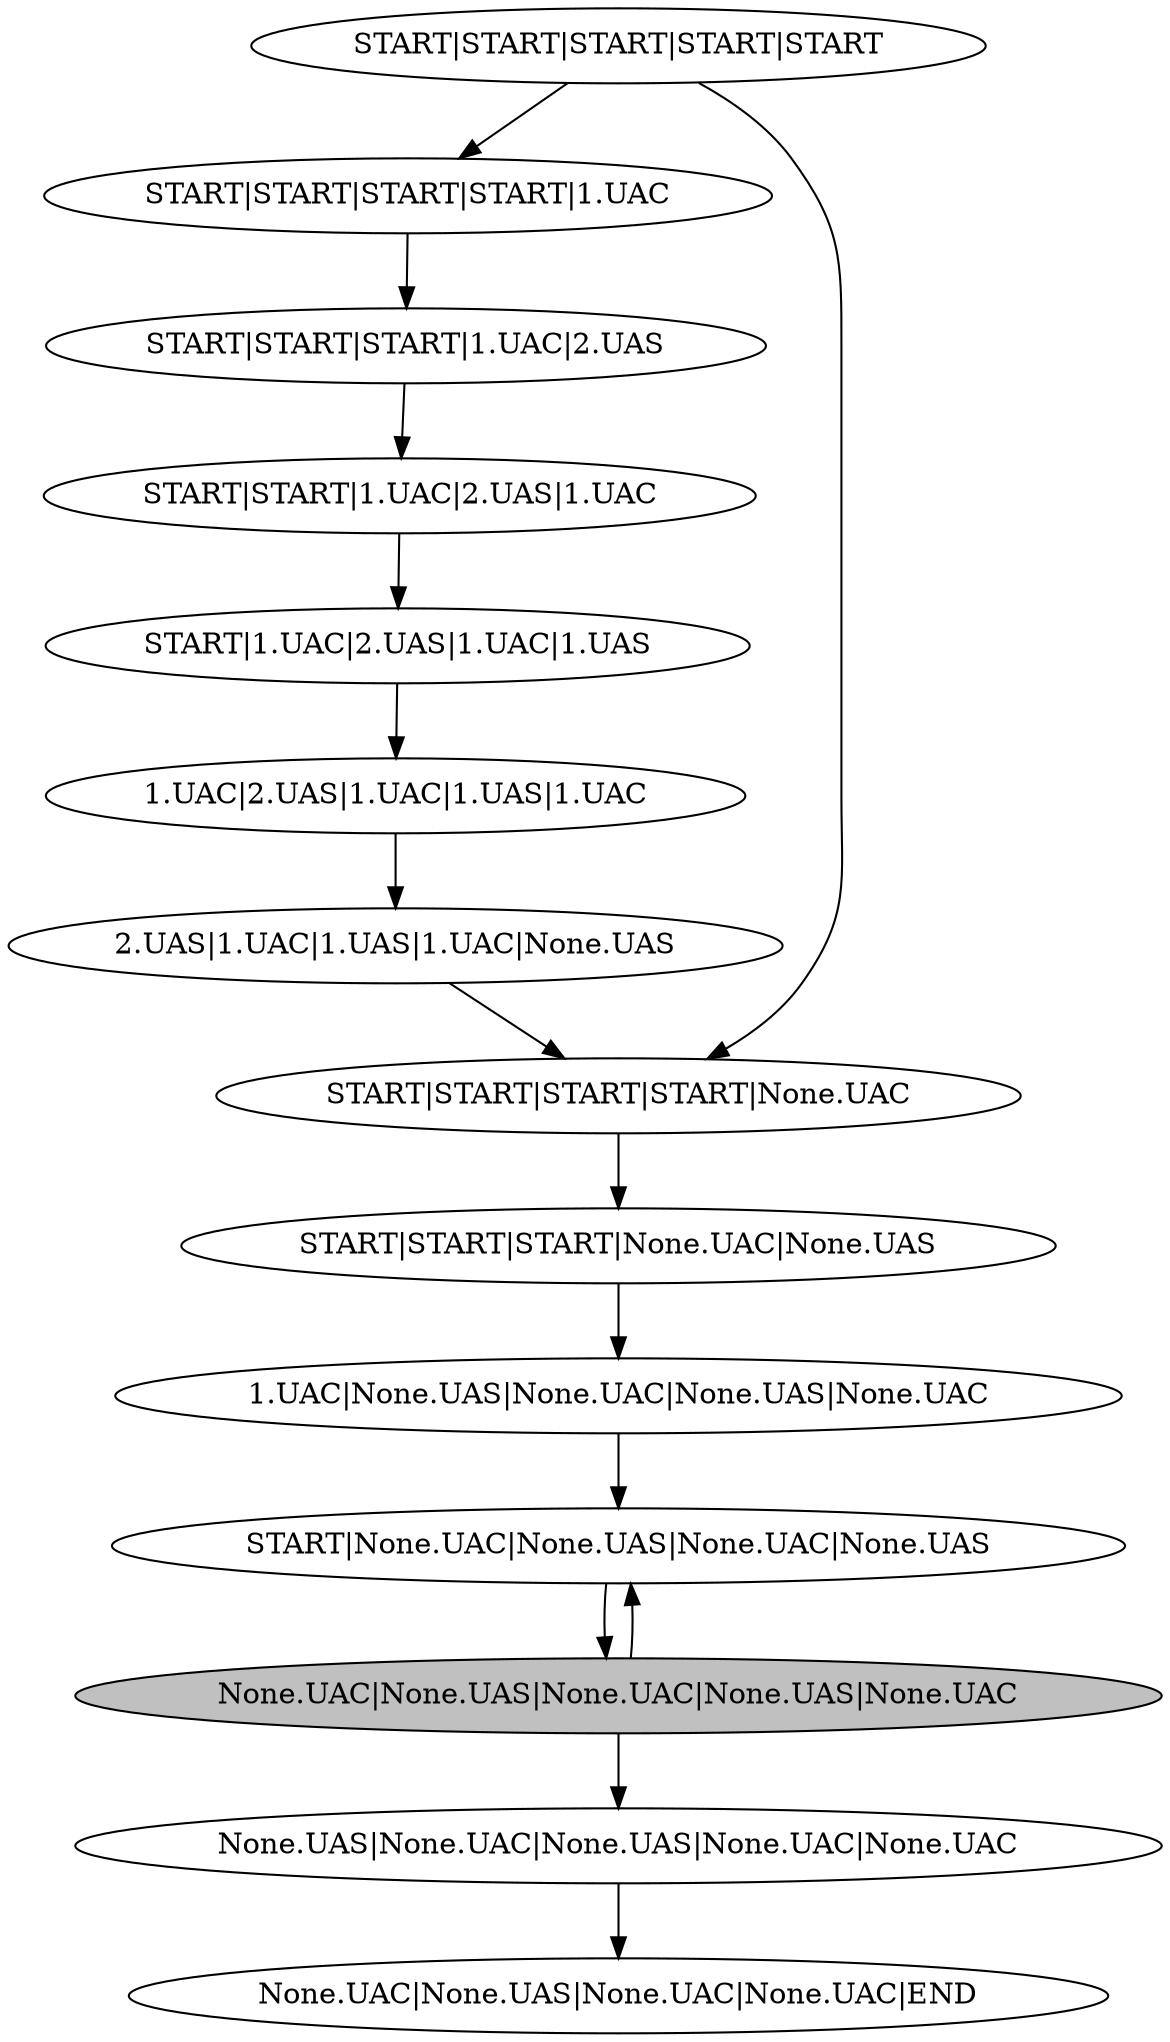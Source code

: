 strict digraph  {
	"START|START|START|1.UAC|2.UAS" -> "START|START|1.UAC|2.UAS|1.UAC";
	"START|START|START|START|1.UAC" -> "START|START|START|1.UAC|2.UAS";
	"START|START|START|START|None.UAC" -> "START|START|START|None.UAC|None.UAS";
	"START|START|START|None.UAC|None.UAS" -> "1.UAC|None.UAS|None.UAC|None.UAS|None.UAC";
	"1.UAC|None.UAS|None.UAC|None.UAS|None.UAC" -> "START|None.UAC|None.UAS|None.UAC|None.UAS";
	"None.UAS|None.UAC|None.UAS|None.UAC|None.UAC" -> "None.UAC|None.UAS|None.UAC|None.UAC|END";
	"START|1.UAC|2.UAS|1.UAC|1.UAS" -> "1.UAC|2.UAS|1.UAC|1.UAS|1.UAC";
	"None.UAC|None.UAS|None.UAC|None.UAS|None.UAC"	 [fillcolor=grey,
		style=filled];
	"None.UAC|None.UAS|None.UAC|None.UAS|None.UAC" -> "None.UAS|None.UAC|None.UAS|None.UAC|None.UAC";
	"None.UAC|None.UAS|None.UAC|None.UAS|None.UAC" -> "START|None.UAC|None.UAS|None.UAC|None.UAS";
	"1.UAC|2.UAS|1.UAC|1.UAS|1.UAC" -> "2.UAS|1.UAC|1.UAS|1.UAC|None.UAS";
	"START|START|START|START|START" -> "START|START|START|START|1.UAC";
	"START|START|START|START|START" -> "START|START|START|START|None.UAC";
	"2.UAS|1.UAC|1.UAS|1.UAC|None.UAS" -> "START|START|START|START|None.UAC";
	"START|None.UAC|None.UAS|None.UAC|None.UAS" -> "None.UAC|None.UAS|None.UAC|None.UAS|None.UAC";
	"START|START|1.UAC|2.UAS|1.UAC" -> "START|1.UAC|2.UAS|1.UAC|1.UAS";
}
